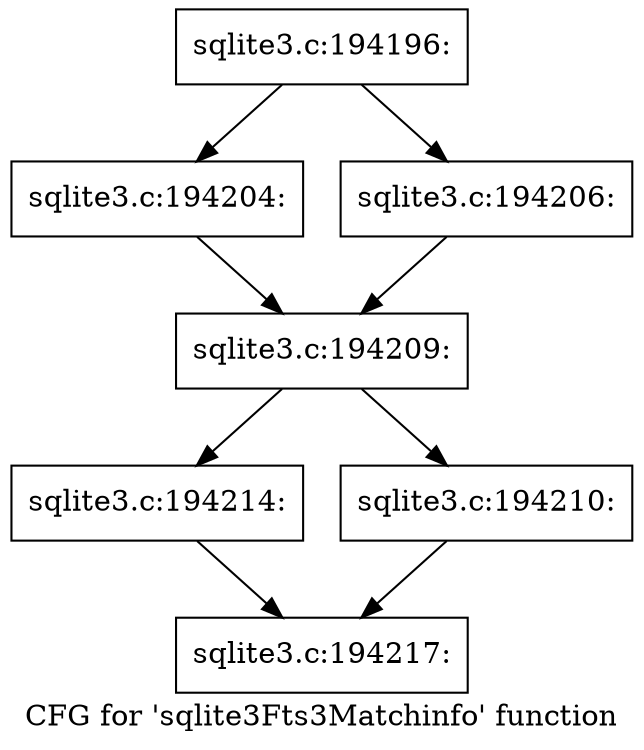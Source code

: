 digraph "CFG for 'sqlite3Fts3Matchinfo' function" {
	label="CFG for 'sqlite3Fts3Matchinfo' function";

	Node0x55c0f528d080 [shape=record,label="{sqlite3.c:194196:}"];
	Node0x55c0f528d080 -> Node0x55c0fb32eda0;
	Node0x55c0f528d080 -> Node0x55c0fb32ee40;
	Node0x55c0fb32eda0 [shape=record,label="{sqlite3.c:194204:}"];
	Node0x55c0fb32eda0 -> Node0x55c0fb32edf0;
	Node0x55c0fb32ee40 [shape=record,label="{sqlite3.c:194206:}"];
	Node0x55c0fb32ee40 -> Node0x55c0fb32edf0;
	Node0x55c0fb32edf0 [shape=record,label="{sqlite3.c:194209:}"];
	Node0x55c0fb32edf0 -> Node0x55c0fb32f850;
	Node0x55c0fb32edf0 -> Node0x55c0fb32f7b0;
	Node0x55c0fb32f7b0 [shape=record,label="{sqlite3.c:194210:}"];
	Node0x55c0fb32f7b0 -> Node0x55c0fb32f800;
	Node0x55c0fb32f850 [shape=record,label="{sqlite3.c:194214:}"];
	Node0x55c0fb32f850 -> Node0x55c0fb32f800;
	Node0x55c0fb32f800 [shape=record,label="{sqlite3.c:194217:}"];
}

